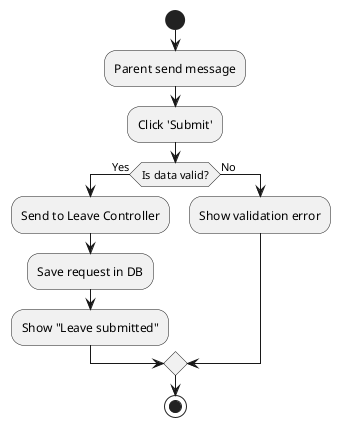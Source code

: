 @startuml
start
:Parent send message;
:Click 'Submit';

if (Is data valid?) then (Yes)
  :Send to Leave Controller;
  :Save request in DB;
  :Show "Leave submitted";
else (No)
  :Show validation error;
endif

stop
@enduml
